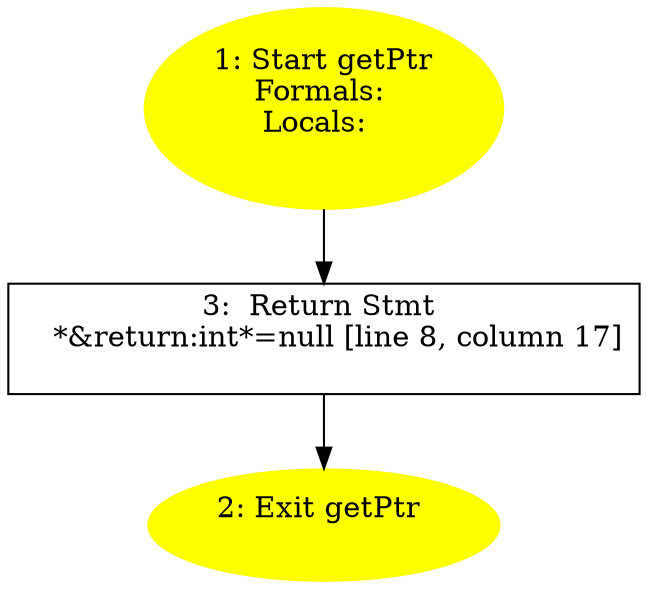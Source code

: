 /* @generated */
digraph cfg {
"getPtr#4816258365355431750.3065f9a978ec924d_1" [label="1: Start getPtr\nFormals: \nLocals:  \n  " color=yellow style=filled]
	

	 "getPtr#4816258365355431750.3065f9a978ec924d_1" -> "getPtr#4816258365355431750.3065f9a978ec924d_3" ;
"getPtr#4816258365355431750.3065f9a978ec924d_2" [label="2: Exit getPtr \n  " color=yellow style=filled]
	

"getPtr#4816258365355431750.3065f9a978ec924d_3" [label="3:  Return Stmt \n   *&return:int*=null [line 8, column 17]\n " shape="box"]
	

	 "getPtr#4816258365355431750.3065f9a978ec924d_3" -> "getPtr#4816258365355431750.3065f9a978ec924d_2" ;
}
